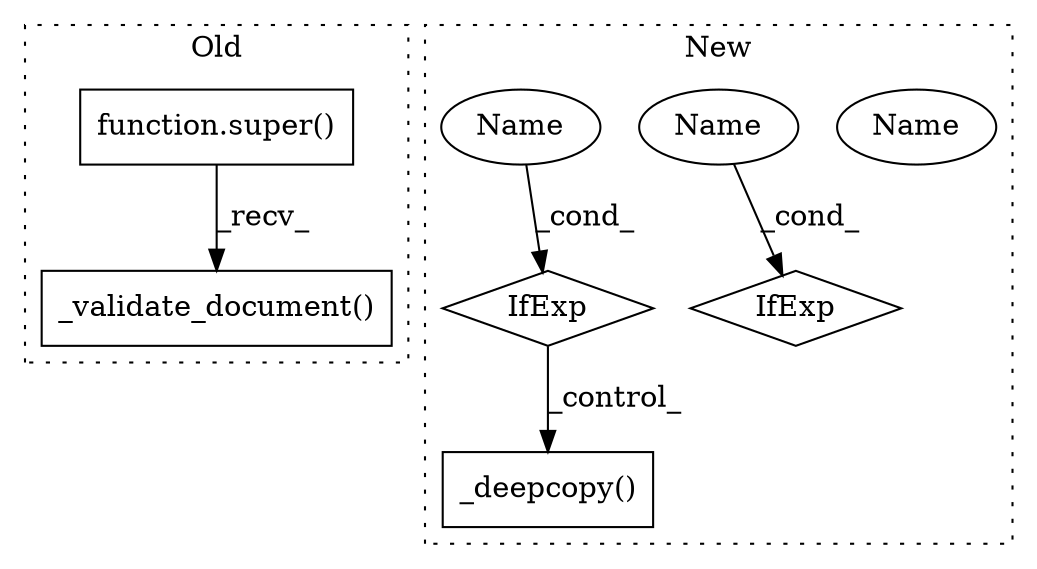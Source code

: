 digraph G {
subgraph cluster0 {
1 [label="function.super()" a="75" s="2302" l="7" shape="box"];
6 [label="_validate_document()" a="75" s="2302,2332" l="27,1" shape="box"];
label = "Old";
style="dotted";
}
subgraph cluster1 {
2 [label="_deepcopy()" a="75" s="2367" l="15" shape="box"];
3 [label="IfExp" a="51" s="2478,2489" l="4,6" shape="diamond"];
4 [label="Name" a="87" s="2354" l="7" shape="ellipse"];
5 [label="IfExp" a="51" s="2350,2361" l="4,6" shape="diamond"];
7 [label="Name" a="87" s="2482" l="7" shape="ellipse"];
8 [label="Name" a="87" s="2354" l="7" shape="ellipse"];
label = "New";
style="dotted";
}
1 -> 6 [label="_recv_"];
5 -> 2 [label="_control_"];
7 -> 3 [label="_cond_"];
8 -> 5 [label="_cond_"];
}